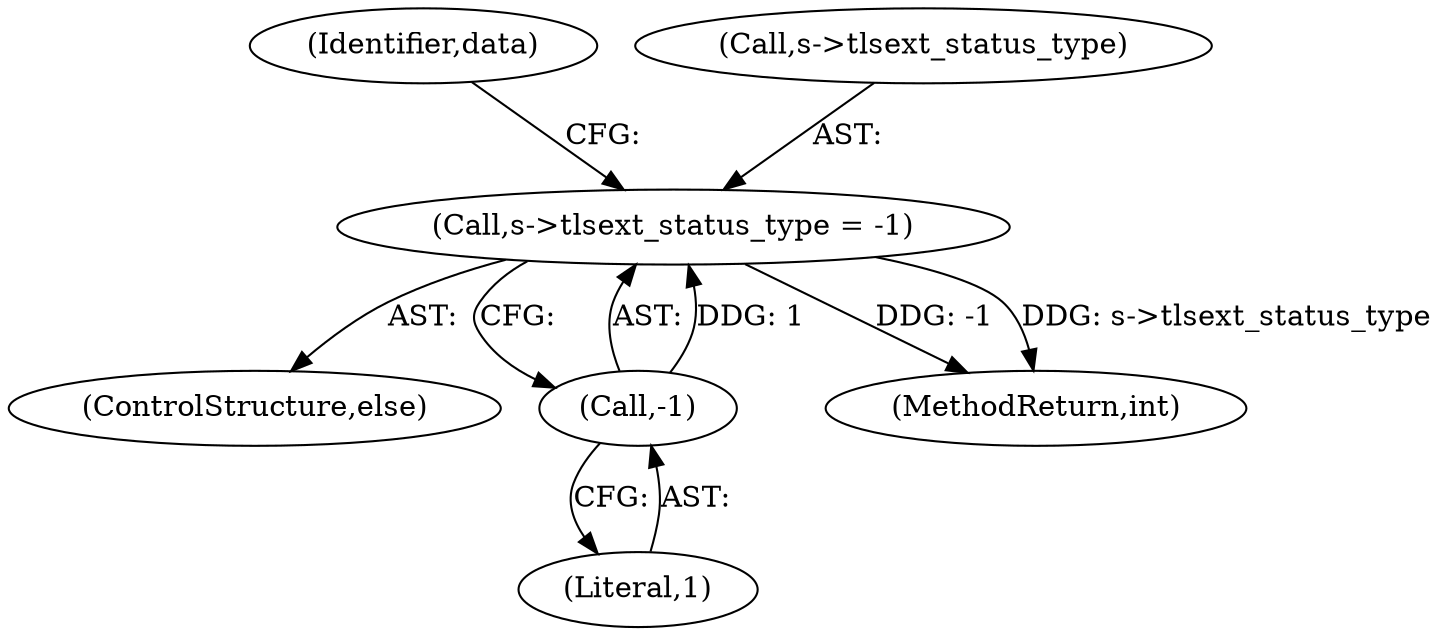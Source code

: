 digraph "0_openssl_2c0d295e26306e15a92eb23a84a1802005c1c137@pointer" {
"1001136" [label="(Call,s->tlsext_status_type = -1)"];
"1001140" [label="(Call,-1)"];
"1001223" [label="(Identifier,data)"];
"1001135" [label="(ControlStructure,else)"];
"1001141" [label="(Literal,1)"];
"1001137" [label="(Call,s->tlsext_status_type)"];
"1001268" [label="(MethodReturn,int)"];
"1001136" [label="(Call,s->tlsext_status_type = -1)"];
"1001140" [label="(Call,-1)"];
"1001136" -> "1001135"  [label="AST: "];
"1001136" -> "1001140"  [label="CFG: "];
"1001137" -> "1001136"  [label="AST: "];
"1001140" -> "1001136"  [label="AST: "];
"1001223" -> "1001136"  [label="CFG: "];
"1001136" -> "1001268"  [label="DDG: -1"];
"1001136" -> "1001268"  [label="DDG: s->tlsext_status_type"];
"1001140" -> "1001136"  [label="DDG: 1"];
"1001140" -> "1001141"  [label="CFG: "];
"1001141" -> "1001140"  [label="AST: "];
}
